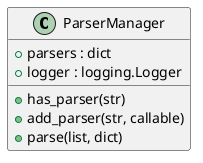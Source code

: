 @startuml

class ParserManager{
+parsers : dict
+logger : logging.Logger

+has_parser(str)
+add_parser(str, callable)
+parse(list, dict)
}

@enduml